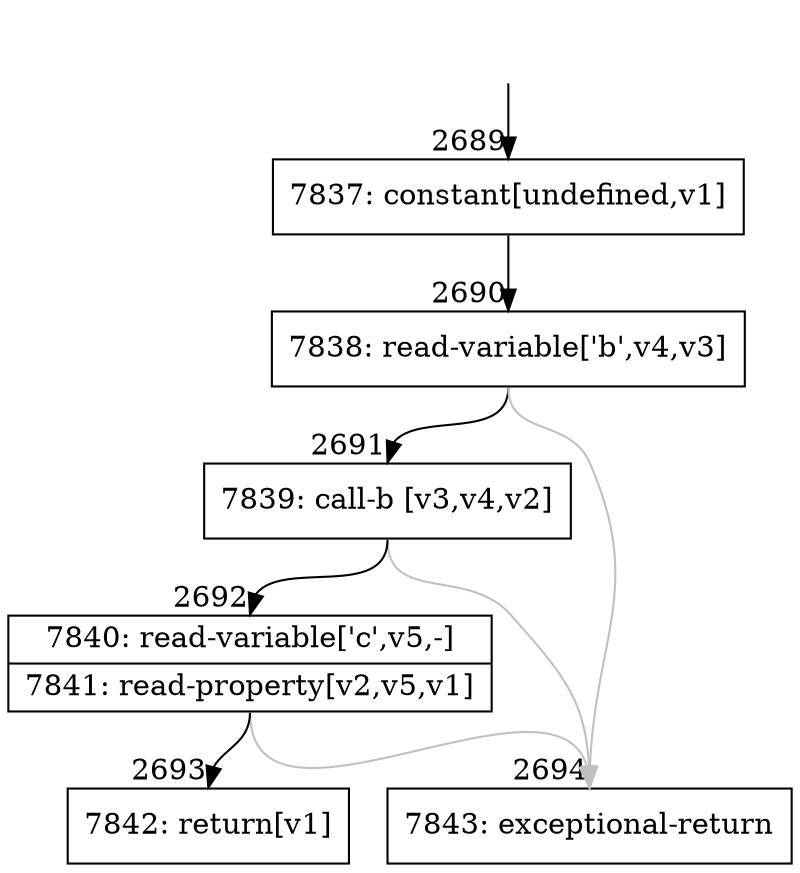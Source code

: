 digraph {
rankdir="TD"
BB_entry220[shape=none,label=""];
BB_entry220 -> BB2689 [tailport=s, headport=n, headlabel="    2689"]
BB2689 [shape=record label="{7837: constant[undefined,v1]}" ] 
BB2689 -> BB2690 [tailport=s, headport=n, headlabel="      2690"]
BB2690 [shape=record label="{7838: read-variable['b',v4,v3]}" ] 
BB2690 -> BB2691 [tailport=s, headport=n, headlabel="      2691"]
BB2690 -> BB2694 [tailport=s, headport=n, color=gray, headlabel="      2694"]
BB2691 [shape=record label="{7839: call-b [v3,v4,v2]}" ] 
BB2691 -> BB2692 [tailport=s, headport=n, headlabel="      2692"]
BB2691 -> BB2694 [tailport=s, headport=n, color=gray]
BB2692 [shape=record label="{7840: read-variable['c',v5,-]|7841: read-property[v2,v5,v1]}" ] 
BB2692 -> BB2693 [tailport=s, headport=n, headlabel="      2693"]
BB2692 -> BB2694 [tailport=s, headport=n, color=gray]
BB2693 [shape=record label="{7842: return[v1]}" ] 
BB2694 [shape=record label="{7843: exceptional-return}" ] 
}
